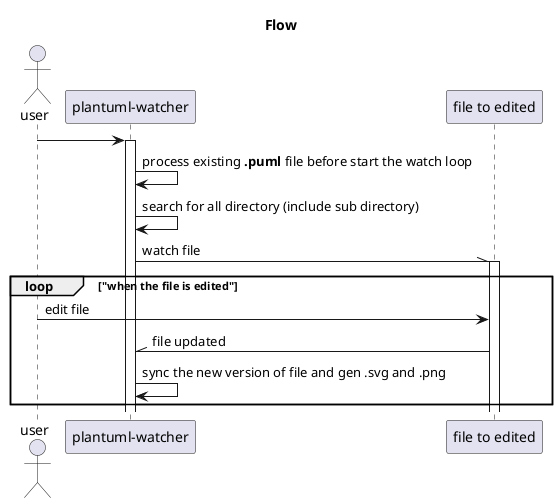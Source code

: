 @startuml
title Flow

actor user
participant "plantuml-watcher" as watcher
participant "file to edited" as f

user -> watcher
activate watcher
watcher -> watcher: process existing **.puml** file before start the watch loop
watcher -> watcher: search for all directory (include sub directory)
watcher -\\ f: watch file
activate f

loop "when the file is edited"
    user -> f: edit file
    f -\\ watcher: file updated
    watcher -> watcher: sync the new version of file and gen .svg and .png
end
@enduml